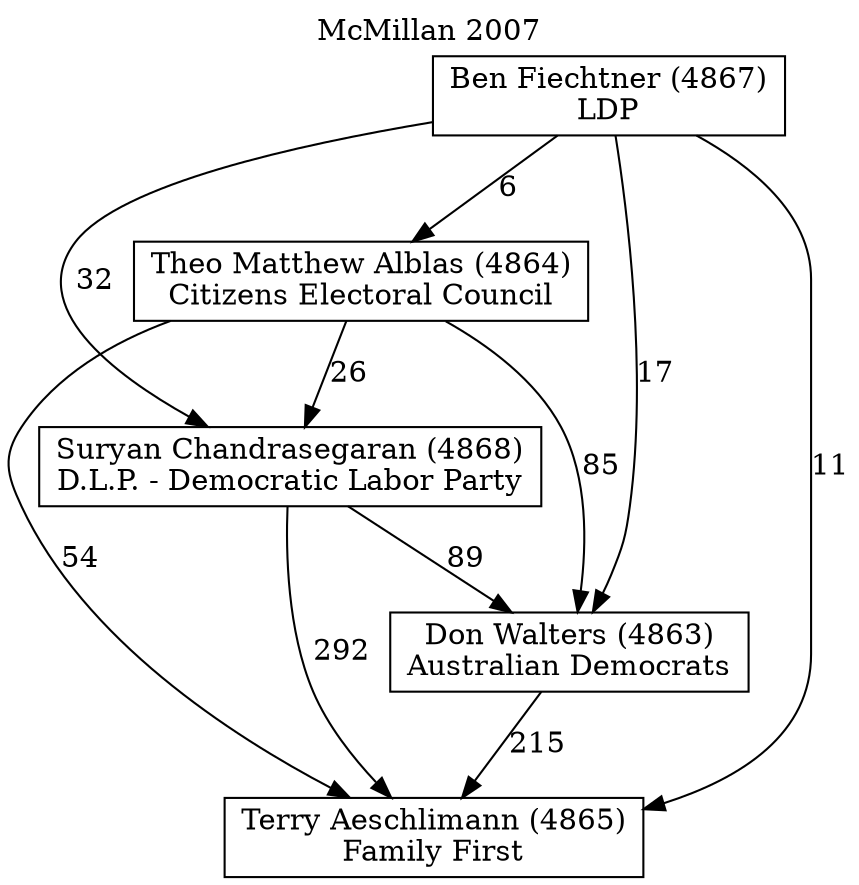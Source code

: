 // House preference flow
digraph "Terry Aeschlimann (4865)_McMillan_2007" {
	graph [label="McMillan 2007" labelloc=t mclimit=2]
	node [shape=box]
	"Terry Aeschlimann (4865)" [label="Terry Aeschlimann (4865)
Family First"]
	"Don Walters (4863)" [label="Don Walters (4863)
Australian Democrats"]
	"Suryan Chandrasegaran (4868)" [label="Suryan Chandrasegaran (4868)
D.L.P. - Democratic Labor Party"]
	"Theo Matthew Alblas (4864)" [label="Theo Matthew Alblas (4864)
Citizens Electoral Council"]
	"Ben Fiechtner (4867)" [label="Ben Fiechtner (4867)
LDP"]
	"Don Walters (4863)" -> "Terry Aeschlimann (4865)" [label=215]
	"Suryan Chandrasegaran (4868)" -> "Don Walters (4863)" [label=89]
	"Theo Matthew Alblas (4864)" -> "Suryan Chandrasegaran (4868)" [label=26]
	"Ben Fiechtner (4867)" -> "Theo Matthew Alblas (4864)" [label=6]
	"Suryan Chandrasegaran (4868)" -> "Terry Aeschlimann (4865)" [label=292]
	"Theo Matthew Alblas (4864)" -> "Terry Aeschlimann (4865)" [label=54]
	"Ben Fiechtner (4867)" -> "Terry Aeschlimann (4865)" [label=11]
	"Ben Fiechtner (4867)" -> "Suryan Chandrasegaran (4868)" [label=32]
	"Theo Matthew Alblas (4864)" -> "Don Walters (4863)" [label=85]
	"Ben Fiechtner (4867)" -> "Don Walters (4863)" [label=17]
}
